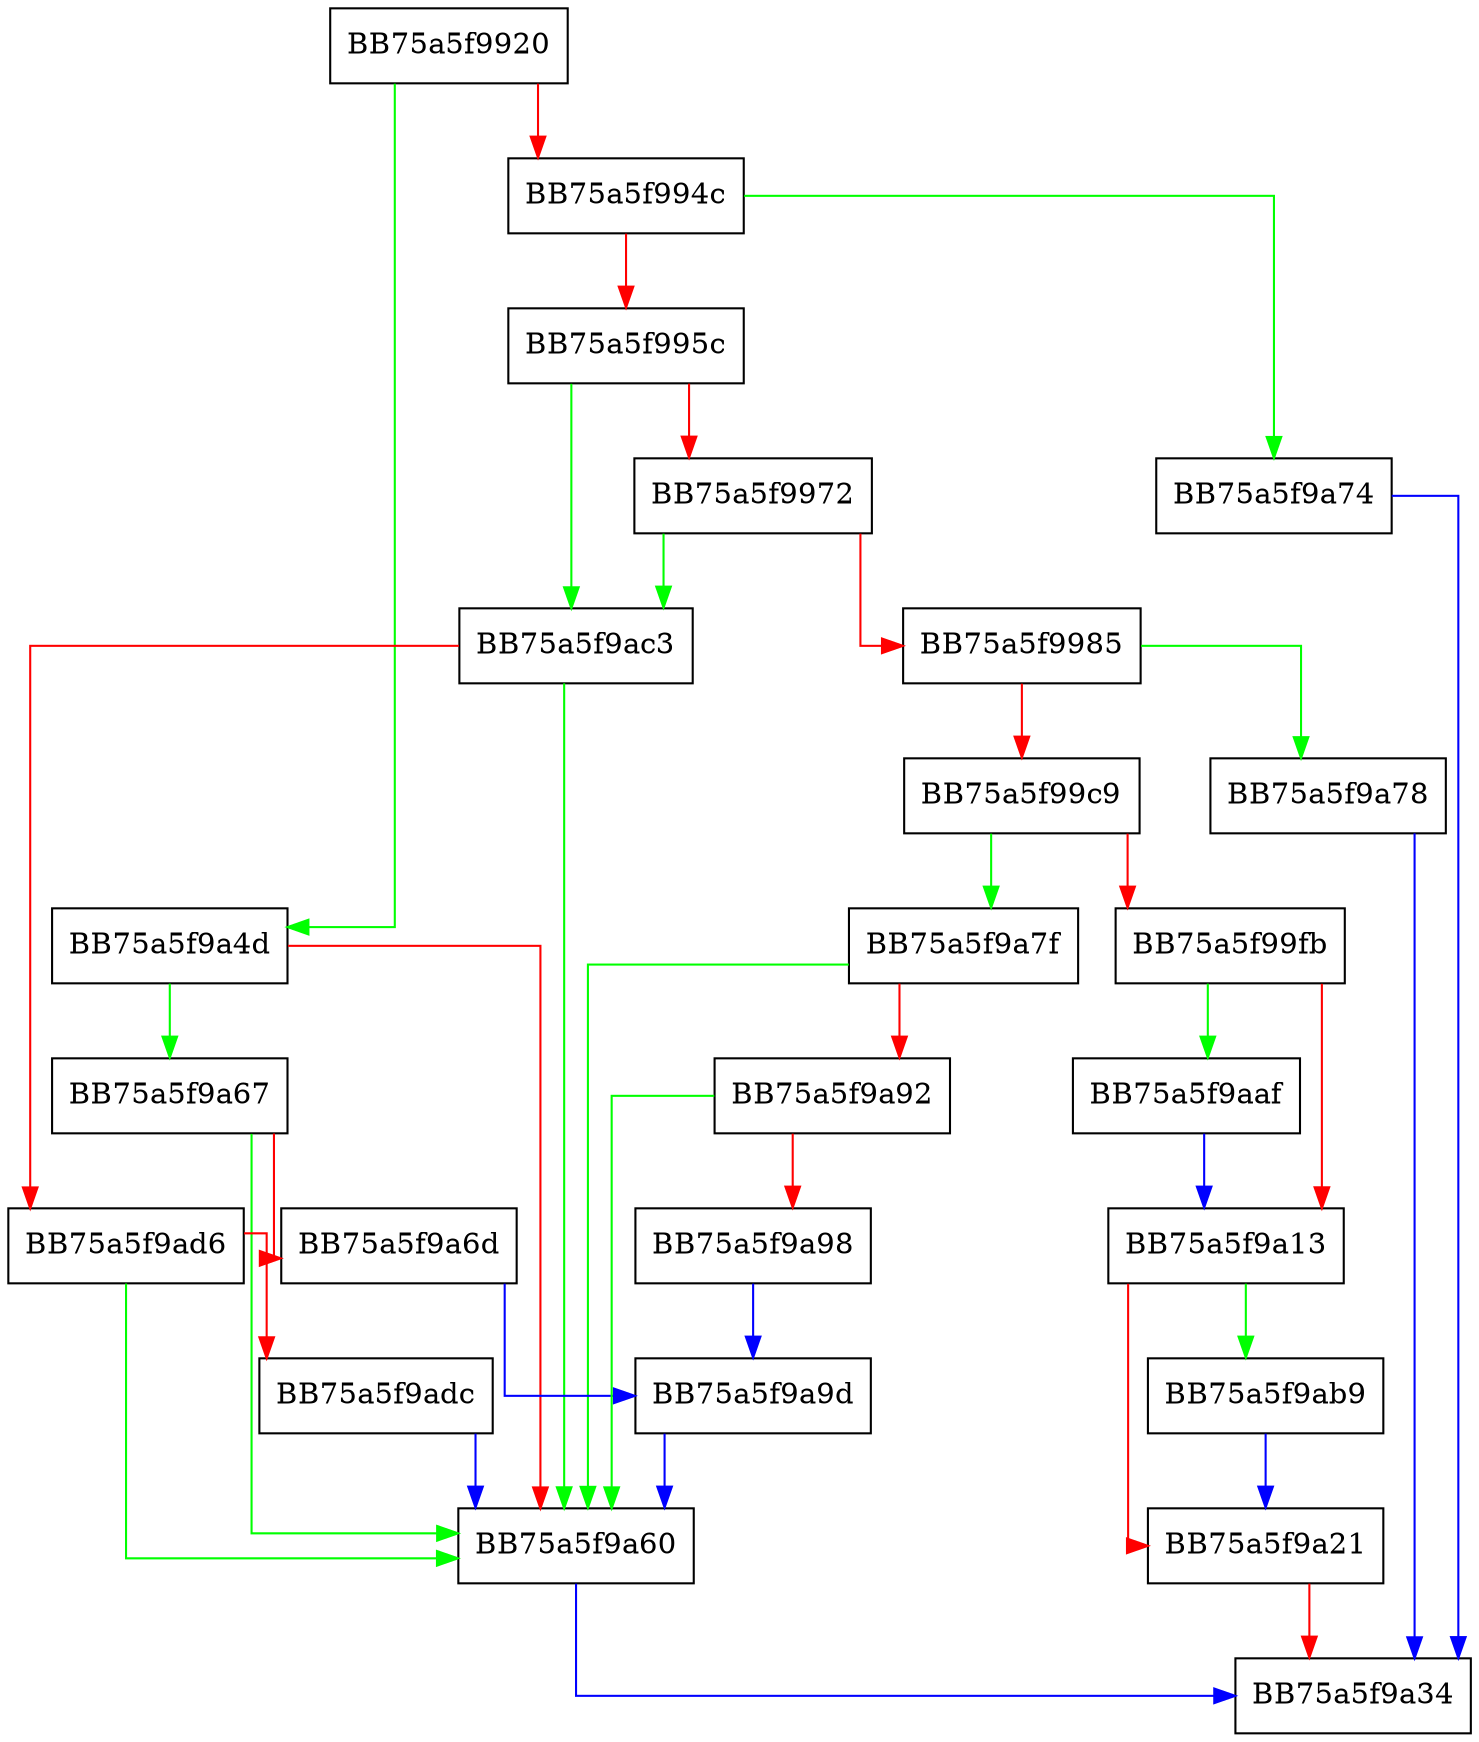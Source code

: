 digraph aggregator_receiver {
  node [shape="box"];
  graph [splines=ortho];
  BB75a5f9920 -> BB75a5f9a4d [color="green"];
  BB75a5f9920 -> BB75a5f994c [color="red"];
  BB75a5f994c -> BB75a5f9a74 [color="green"];
  BB75a5f994c -> BB75a5f995c [color="red"];
  BB75a5f995c -> BB75a5f9ac3 [color="green"];
  BB75a5f995c -> BB75a5f9972 [color="red"];
  BB75a5f9972 -> BB75a5f9ac3 [color="green"];
  BB75a5f9972 -> BB75a5f9985 [color="red"];
  BB75a5f9985 -> BB75a5f9a78 [color="green"];
  BB75a5f9985 -> BB75a5f99c9 [color="red"];
  BB75a5f99c9 -> BB75a5f9a7f [color="green"];
  BB75a5f99c9 -> BB75a5f99fb [color="red"];
  BB75a5f99fb -> BB75a5f9aaf [color="green"];
  BB75a5f99fb -> BB75a5f9a13 [color="red"];
  BB75a5f9a13 -> BB75a5f9ab9 [color="green"];
  BB75a5f9a13 -> BB75a5f9a21 [color="red"];
  BB75a5f9a21 -> BB75a5f9a34 [color="red"];
  BB75a5f9a4d -> BB75a5f9a67 [color="green"];
  BB75a5f9a4d -> BB75a5f9a60 [color="red"];
  BB75a5f9a60 -> BB75a5f9a34 [color="blue"];
  BB75a5f9a67 -> BB75a5f9a60 [color="green"];
  BB75a5f9a67 -> BB75a5f9a6d [color="red"];
  BB75a5f9a6d -> BB75a5f9a9d [color="blue"];
  BB75a5f9a74 -> BB75a5f9a34 [color="blue"];
  BB75a5f9a78 -> BB75a5f9a34 [color="blue"];
  BB75a5f9a7f -> BB75a5f9a60 [color="green"];
  BB75a5f9a7f -> BB75a5f9a92 [color="red"];
  BB75a5f9a92 -> BB75a5f9a60 [color="green"];
  BB75a5f9a92 -> BB75a5f9a98 [color="red"];
  BB75a5f9a98 -> BB75a5f9a9d [color="blue"];
  BB75a5f9a9d -> BB75a5f9a60 [color="blue"];
  BB75a5f9aaf -> BB75a5f9a13 [color="blue"];
  BB75a5f9ab9 -> BB75a5f9a21 [color="blue"];
  BB75a5f9ac3 -> BB75a5f9a60 [color="green"];
  BB75a5f9ac3 -> BB75a5f9ad6 [color="red"];
  BB75a5f9ad6 -> BB75a5f9a60 [color="green"];
  BB75a5f9ad6 -> BB75a5f9adc [color="red"];
  BB75a5f9adc -> BB75a5f9a60 [color="blue"];
}